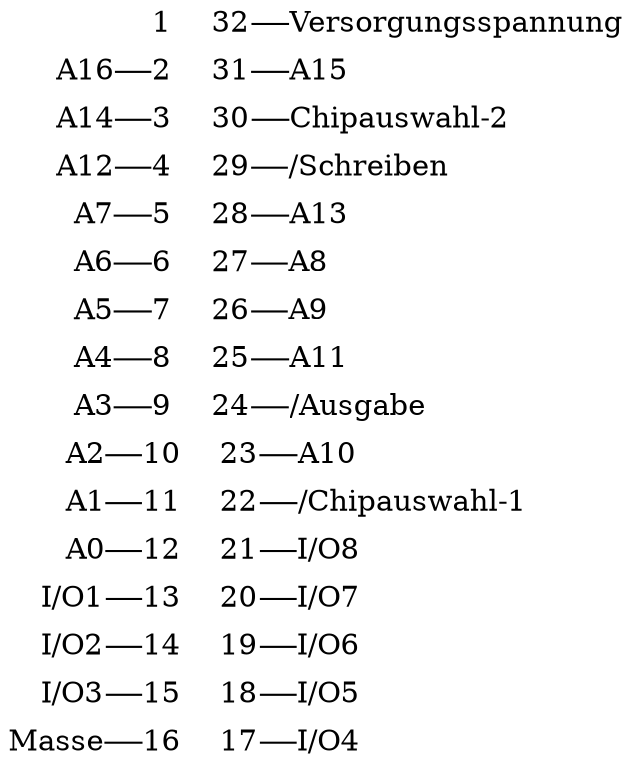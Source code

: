 graph {
	ranksep=0.1;
	node[shape=plain];
	subgraph {
		 "1"; "32";
		 "2"; "31";
		 "3"; "30";
		 "4"; "29";
		 "5"; "28";
		 "6"; "27";
		 "7"; "26";
		 "8"; "25";
		 "9"; "24";
		"10"; "23";
		"11"; "22";
		"12"; "21";
		"13"; "20";
		"14"; "19";
		"15"; "18";
		"16"; "17";
	}

	  "A16" -- "2";
	  "A14" -- "3";
	  "A12" -- "4";
	   "A7" -- "5";
	   "A6" -- "6";
	   "A5" -- "7";
	   "A4" -- "8";
	   "A3" -- "9";
	   "A2" -- "10";
	   "A1" -- "11";
	   "A0" -- "12";
	 "I/O1" -- "13";
	 "I/O2" -- "14";
	 "I/O3" -- "15";
	"Masse" -- "16";

	"32" -- "Versorgungsspannung";
	"31" -- "A15";
	"30" -- "Chipauswahl-2";
	"29" -- "/Schreiben";
	"28" -- "A13";
	"27" -- "A8";
	"26" -- "A9";
	"25" -- "A11";
	"24" -- "/Ausgabe";
	"23" -- "A10";
	"22" -- "/Chipauswahl-1";
	"21" -- "I/O8";
	"20" -- "I/O7";
	"19" -- "I/O6";
	"18" -- "I/O5";
	"17" -- "I/O4";

	{ rank="same";           "1"; "32"; "Versorgungsspannung"; }
	{ rank="same";   "A16";  "2"; "31"; "A15"; }
	{ rank="same";   "A14";  "3"; "30"; "Chipauswahl-2"; }
	{ rank="same";   "A12";  "4"; "29"; "/Schreiben"; }
	{ rank="same";    "A7";  "5"; "28"; "A13"; }
	{ rank="same";    "A6";  "6"; "27"; "A8"; }
	{ rank="same";    "A5";  "7"; "26"; "A9"; }
	{ rank="same";    "A4";  "8"; "25"; "A11"; }
	{ rank="same";    "A3";  "9"; "24"; "/Ausgabe"; }
	{ rank="same";    "A2"; "10"; "23"; "A10"; }
	{ rank="same";    "A1"; "11"; "22"; "/Chipauswahl-1"; }
	{ rank="same";    "A0"; "12"; "21"; "I/O8"; }
	{ rank="same";  "I/O1"; "13"; "20"; "I/O7"; }
	{ rank="same";  "I/O2"; "14"; "19"; "I/O6"; }
	{ rank="same";  "I/O3"; "15"; "18"; "I/O5"; }
	{ rank="same"; "Masse"; "16"; "17"; "I/O4"; }

	{
		edge[style="invis"];
		 "1" --  "2";
		 "2" --  "3";
		 "3" --  "4";
		 "4" --  "5";
		 "5" --  "6";
		 "6" --  "7";
		 "7" --  "8";
		 "8" --  "9";
		 "9" -- "10";
		"10" -- "11";
		"11" -- "12";
		"12" -- "13";
		"13" -- "14";
		"14" -- "15";
		"15" -- "16";
	}
}
